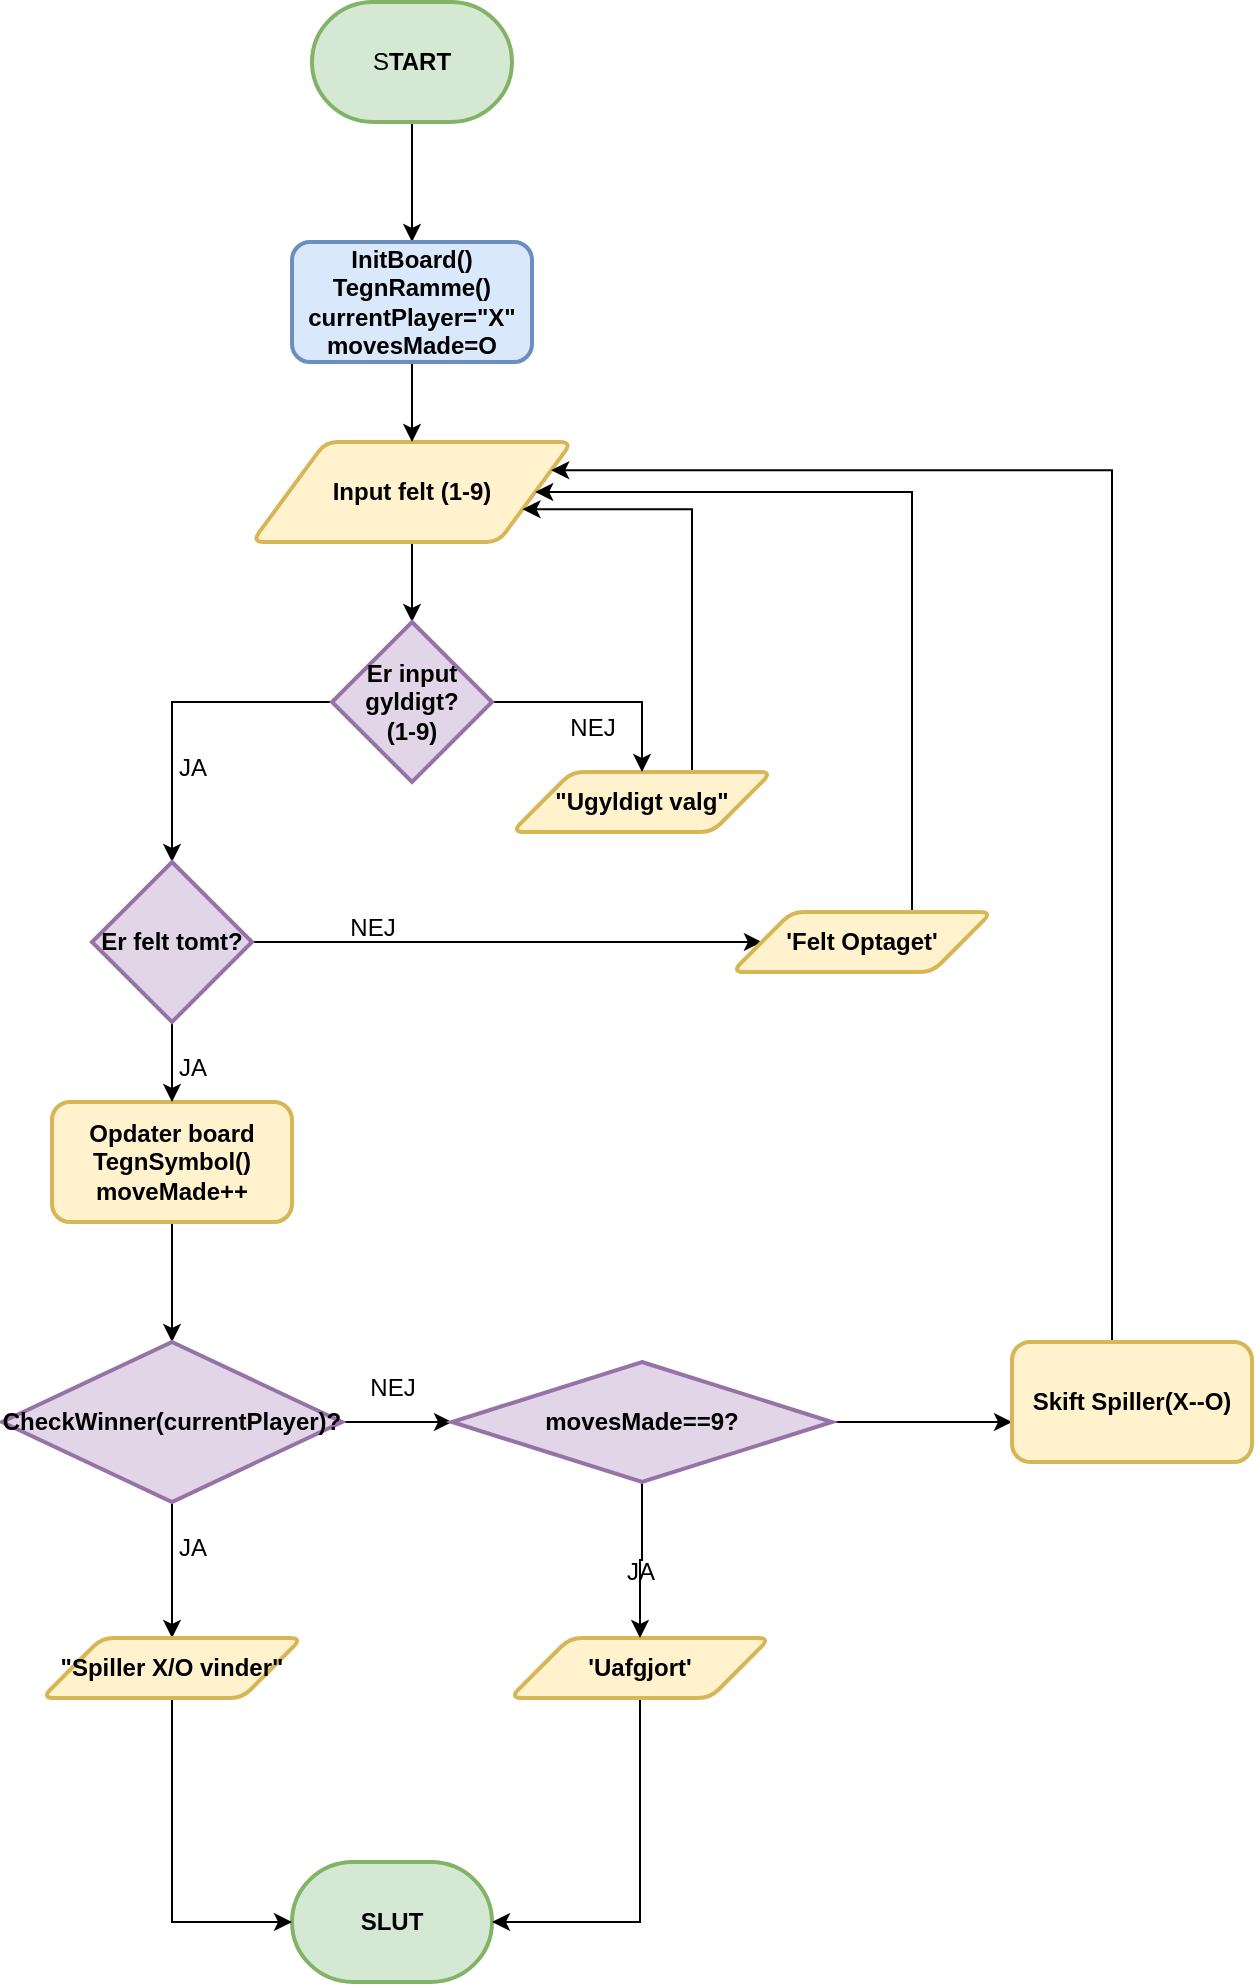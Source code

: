 <mxfile version="28.0.6">
  <diagram name="Page-1" id="8jJ8-XjguwY_mV0qFERU">
    <mxGraphModel dx="1808" dy="2051" grid="1" gridSize="10" guides="1" tooltips="1" connect="1" arrows="0" fold="1" page="1" pageScale="1" pageWidth="827" pageHeight="1169" background="#ffffff" math="0" shadow="0">
      <root>
        <mxCell id="0" />
        <mxCell id="1" parent="0" />
        <mxCell id="5oWOUqFKsdOho73VTgOQ-17" value="" style="edgeStyle=orthogonalEdgeStyle;rounded=0;orthogonalLoop=1;jettySize=auto;html=1;" edge="1" parent="1" source="5oWOUqFKsdOho73VTgOQ-1" target="5oWOUqFKsdOho73VTgOQ-6">
          <mxGeometry relative="1" as="geometry" />
        </mxCell>
        <mxCell id="5oWOUqFKsdOho73VTgOQ-1" value="S&lt;b&gt;TART&lt;/b&gt;" style="strokeWidth=2;html=1;shape=mxgraph.flowchart.terminator;whiteSpace=wrap;fillColor=#d5e8d4;strokeColor=#82b366;" vertex="1" parent="1">
          <mxGeometry x="250" y="-50" width="100" height="60" as="geometry" />
        </mxCell>
        <mxCell id="5oWOUqFKsdOho73VTgOQ-2" value="&lt;b&gt;SLUT&lt;/b&gt;" style="strokeWidth=2;html=1;shape=mxgraph.flowchart.terminator;whiteSpace=wrap;fillColor=#d5e8d4;strokeColor=#82b366;" vertex="1" parent="1">
          <mxGeometry x="240" y="880" width="100" height="60" as="geometry" />
        </mxCell>
        <mxCell id="5oWOUqFKsdOho73VTgOQ-20" value="" style="edgeStyle=orthogonalEdgeStyle;rounded=0;orthogonalLoop=1;jettySize=auto;html=1;" edge="1" parent="1" source="5oWOUqFKsdOho73VTgOQ-4" target="5oWOUqFKsdOho73VTgOQ-9">
          <mxGeometry relative="1" as="geometry" />
        </mxCell>
        <mxCell id="5oWOUqFKsdOho73VTgOQ-4" value="&lt;b&gt;Input felt (1-9)&lt;/b&gt;" style="shape=parallelogram;html=1;strokeWidth=2;perimeter=parallelogramPerimeter;whiteSpace=wrap;rounded=1;arcSize=12;size=0.23;fillColor=#fff2cc;strokeColor=#d6b656;" vertex="1" parent="1">
          <mxGeometry x="220" y="170" width="160" height="50" as="geometry" />
        </mxCell>
        <mxCell id="5oWOUqFKsdOho73VTgOQ-44" style="edgeStyle=orthogonalEdgeStyle;rounded=0;orthogonalLoop=1;jettySize=auto;html=1;entryX=1;entryY=0.75;entryDx=0;entryDy=0;" edge="1" parent="1" source="5oWOUqFKsdOho73VTgOQ-5" target="5oWOUqFKsdOho73VTgOQ-4">
          <mxGeometry relative="1" as="geometry">
            <Array as="points">
              <mxPoint x="440" y="204" />
            </Array>
          </mxGeometry>
        </mxCell>
        <mxCell id="5oWOUqFKsdOho73VTgOQ-5" value="&quot;Ugyldigt valg&quot;" style="shape=parallelogram;html=1;strokeWidth=2;perimeter=parallelogramPerimeter;whiteSpace=wrap;rounded=1;arcSize=12;size=0.23;fontStyle=1;fillColor=#fff2cc;strokeColor=#d6b656;" vertex="1" parent="1">
          <mxGeometry x="350" y="335" width="130" height="30" as="geometry" />
        </mxCell>
        <mxCell id="5oWOUqFKsdOho73VTgOQ-18" value="" style="edgeStyle=orthogonalEdgeStyle;rounded=0;orthogonalLoop=1;jettySize=auto;html=1;" edge="1" parent="1" source="5oWOUqFKsdOho73VTgOQ-6" target="5oWOUqFKsdOho73VTgOQ-4">
          <mxGeometry relative="1" as="geometry" />
        </mxCell>
        <mxCell id="5oWOUqFKsdOho73VTgOQ-6" value="&lt;b&gt;InitBoard()&lt;/b&gt;&lt;div&gt;&lt;b&gt;TegnRamme()&lt;/b&gt;&lt;/div&gt;&lt;div&gt;&lt;b&gt;currentPlayer=&quot;X&quot;&lt;/b&gt;&lt;/div&gt;&lt;div&gt;&lt;b&gt;movesMade=O&lt;/b&gt;&lt;/div&gt;" style="rounded=1;whiteSpace=wrap;html=1;strokeWidth=2;fillColor=#dae8fc;strokeColor=#6c8ebf;" vertex="1" parent="1">
          <mxGeometry x="240" y="70" width="120" height="60" as="geometry" />
        </mxCell>
        <mxCell id="5oWOUqFKsdOho73VTgOQ-29" value="" style="edgeStyle=orthogonalEdgeStyle;rounded=0;orthogonalLoop=1;jettySize=auto;html=1;" edge="1" parent="1" source="5oWOUqFKsdOho73VTgOQ-7" target="5oWOUqFKsdOho73VTgOQ-10">
          <mxGeometry relative="1" as="geometry" />
        </mxCell>
        <mxCell id="5oWOUqFKsdOho73VTgOQ-7" value="Opdater board TegnSymbol()&lt;div&gt;moveMade++&lt;/div&gt;" style="rounded=1;whiteSpace=wrap;html=1;strokeWidth=2;fontStyle=1;fillColor=#fff2cc;strokeColor=#d6b656;" vertex="1" parent="1">
          <mxGeometry x="120" y="500" width="120" height="60" as="geometry" />
        </mxCell>
        <mxCell id="5oWOUqFKsdOho73VTgOQ-21" value="" style="edgeStyle=orthogonalEdgeStyle;rounded=0;orthogonalLoop=1;jettySize=auto;html=1;" edge="1" parent="1" source="5oWOUqFKsdOho73VTgOQ-9" target="5oWOUqFKsdOho73VTgOQ-11">
          <mxGeometry relative="1" as="geometry">
            <Array as="points">
              <mxPoint x="180" y="300" />
            </Array>
          </mxGeometry>
        </mxCell>
        <mxCell id="5oWOUqFKsdOho73VTgOQ-23" value="" style="edgeStyle=orthogonalEdgeStyle;rounded=0;orthogonalLoop=1;jettySize=auto;html=1;" edge="1" parent="1" source="5oWOUqFKsdOho73VTgOQ-9" target="5oWOUqFKsdOho73VTgOQ-5">
          <mxGeometry relative="1" as="geometry">
            <Array as="points">
              <mxPoint x="415" y="300" />
            </Array>
          </mxGeometry>
        </mxCell>
        <mxCell id="5oWOUqFKsdOho73VTgOQ-9" value="&lt;b&gt;Er input gyldigt?&lt;/b&gt;&lt;div&gt;&lt;b&gt;(1-9)&lt;/b&gt;&lt;/div&gt;" style="rhombus;whiteSpace=wrap;html=1;strokeWidth=2;fontStyle=0;fillColor=#e1d5e7;strokeColor=#9673a6;" vertex="1" parent="1">
          <mxGeometry x="260" y="260" width="80" height="80" as="geometry" />
        </mxCell>
        <mxCell id="5oWOUqFKsdOho73VTgOQ-31" value="" style="edgeStyle=orthogonalEdgeStyle;rounded=0;orthogonalLoop=1;jettySize=auto;html=1;" edge="1" parent="1" source="5oWOUqFKsdOho73VTgOQ-10" target="5oWOUqFKsdOho73VTgOQ-13">
          <mxGeometry relative="1" as="geometry" />
        </mxCell>
        <mxCell id="5oWOUqFKsdOho73VTgOQ-34" value="" style="edgeStyle=orthogonalEdgeStyle;rounded=0;orthogonalLoop=1;jettySize=auto;html=1;" edge="1" parent="1" source="5oWOUqFKsdOho73VTgOQ-10" target="5oWOUqFKsdOho73VTgOQ-15">
          <mxGeometry relative="1" as="geometry" />
        </mxCell>
        <mxCell id="5oWOUqFKsdOho73VTgOQ-10" value="CheckWinner(currentPlayer)?" style="rhombus;whiteSpace=wrap;html=1;strokeWidth=2;fillColor=#e1d5e7;strokeColor=#9673a6;fontStyle=1" vertex="1" parent="1">
          <mxGeometry x="95" y="620" width="170" height="80" as="geometry" />
        </mxCell>
        <mxCell id="5oWOUqFKsdOho73VTgOQ-22" value="" style="edgeStyle=orthogonalEdgeStyle;rounded=0;orthogonalLoop=1;jettySize=auto;html=1;" edge="1" parent="1" source="5oWOUqFKsdOho73VTgOQ-11" target="5oWOUqFKsdOho73VTgOQ-7">
          <mxGeometry relative="1" as="geometry" />
        </mxCell>
        <mxCell id="5oWOUqFKsdOho73VTgOQ-24" value="" style="edgeStyle=orthogonalEdgeStyle;rounded=0;orthogonalLoop=1;jettySize=auto;html=1;" edge="1" parent="1" source="5oWOUqFKsdOho73VTgOQ-11" target="5oWOUqFKsdOho73VTgOQ-12">
          <mxGeometry relative="1" as="geometry" />
        </mxCell>
        <mxCell id="5oWOUqFKsdOho73VTgOQ-11" value="&lt;b&gt;Er felt tomt?&lt;/b&gt;" style="rhombus;whiteSpace=wrap;html=1;strokeWidth=2;fillColor=#e1d5e7;strokeColor=#9673a6;" vertex="1" parent="1">
          <mxGeometry x="140" y="380" width="80" height="80" as="geometry" />
        </mxCell>
        <mxCell id="5oWOUqFKsdOho73VTgOQ-43" style="edgeStyle=orthogonalEdgeStyle;rounded=0;orthogonalLoop=1;jettySize=auto;html=1;entryX=1;entryY=0.5;entryDx=0;entryDy=0;" edge="1" parent="1" source="5oWOUqFKsdOho73VTgOQ-12" target="5oWOUqFKsdOho73VTgOQ-4">
          <mxGeometry relative="1" as="geometry">
            <Array as="points">
              <mxPoint x="550" y="195" />
            </Array>
          </mxGeometry>
        </mxCell>
        <mxCell id="5oWOUqFKsdOho73VTgOQ-12" value="&#39;Felt Optaget&#39;" style="shape=parallelogram;html=1;strokeWidth=2;perimeter=parallelogramPerimeter;whiteSpace=wrap;rounded=1;arcSize=12;size=0.23;fontStyle=1;fillColor=#fff2cc;strokeColor=#d6b656;" vertex="1" parent="1">
          <mxGeometry x="460" y="405" width="130" height="30" as="geometry" />
        </mxCell>
        <mxCell id="5oWOUqFKsdOho73VTgOQ-33" value="" style="edgeStyle=orthogonalEdgeStyle;rounded=0;orthogonalLoop=1;jettySize=auto;html=1;" edge="1" parent="1" source="5oWOUqFKsdOho73VTgOQ-13" target="5oWOUqFKsdOho73VTgOQ-2">
          <mxGeometry relative="1" as="geometry">
            <Array as="points">
              <mxPoint x="180" y="910" />
            </Array>
          </mxGeometry>
        </mxCell>
        <mxCell id="5oWOUqFKsdOho73VTgOQ-13" value="&quot;Spiller X/O vinder&quot;" style="shape=parallelogram;html=1;strokeWidth=2;perimeter=parallelogramPerimeter;whiteSpace=wrap;rounded=1;arcSize=12;size=0.23;fontStyle=1;fillColor=#fff2cc;strokeColor=#d6b656;" vertex="1" parent="1">
          <mxGeometry x="115" y="768" width="130" height="30" as="geometry" />
        </mxCell>
        <mxCell id="5oWOUqFKsdOho73VTgOQ-40" value="" style="edgeStyle=orthogonalEdgeStyle;rounded=0;orthogonalLoop=1;jettySize=auto;html=1;" edge="1" parent="1" source="5oWOUqFKsdOho73VTgOQ-14" target="5oWOUqFKsdOho73VTgOQ-2">
          <mxGeometry relative="1" as="geometry">
            <Array as="points">
              <mxPoint x="414" y="910" />
            </Array>
          </mxGeometry>
        </mxCell>
        <mxCell id="5oWOUqFKsdOho73VTgOQ-14" value="&#39;Uafgjort&#39;" style="shape=parallelogram;html=1;strokeWidth=2;perimeter=parallelogramPerimeter;whiteSpace=wrap;rounded=1;arcSize=12;size=0.23;fontStyle=1;fillColor=#fff2cc;strokeColor=#d6b656;" vertex="1" parent="1">
          <mxGeometry x="349" y="768" width="130" height="30" as="geometry" />
        </mxCell>
        <mxCell id="5oWOUqFKsdOho73VTgOQ-36" value="" style="edgeStyle=orthogonalEdgeStyle;rounded=0;orthogonalLoop=1;jettySize=auto;html=1;" edge="1" parent="1" source="5oWOUqFKsdOho73VTgOQ-15" target="5oWOUqFKsdOho73VTgOQ-14">
          <mxGeometry relative="1" as="geometry" />
        </mxCell>
        <mxCell id="5oWOUqFKsdOho73VTgOQ-38" value="" style="edgeStyle=orthogonalEdgeStyle;rounded=0;orthogonalLoop=1;jettySize=auto;html=1;" edge="1" parent="1" source="5oWOUqFKsdOho73VTgOQ-15" target="5oWOUqFKsdOho73VTgOQ-16">
          <mxGeometry relative="1" as="geometry">
            <Array as="points">
              <mxPoint x="610" y="660" />
            </Array>
          </mxGeometry>
        </mxCell>
        <mxCell id="5oWOUqFKsdOho73VTgOQ-15" value="&lt;b&gt;movesMade==9?&lt;/b&gt;" style="rhombus;whiteSpace=wrap;html=1;strokeWidth=2;fillColor=#e1d5e7;strokeColor=#9673a6;" vertex="1" parent="1">
          <mxGeometry x="320" y="630" width="190" height="60" as="geometry" />
        </mxCell>
        <mxCell id="5oWOUqFKsdOho73VTgOQ-41" style="edgeStyle=orthogonalEdgeStyle;rounded=0;orthogonalLoop=1;jettySize=auto;html=1;entryX=1;entryY=0.25;entryDx=0;entryDy=0;" edge="1" parent="1" source="5oWOUqFKsdOho73VTgOQ-16" target="5oWOUqFKsdOho73VTgOQ-4">
          <mxGeometry relative="1" as="geometry">
            <mxPoint x="650" y="170" as="targetPoint" />
            <Array as="points">
              <mxPoint x="650" y="184" />
            </Array>
          </mxGeometry>
        </mxCell>
        <mxCell id="5oWOUqFKsdOho73VTgOQ-16" value="Skift Spiller(X--O)" style="rounded=1;whiteSpace=wrap;html=1;strokeWidth=2;fontStyle=1;fillColor=#fff2cc;strokeColor=#d6b656;" vertex="1" parent="1">
          <mxGeometry x="600" y="620" width="120" height="60" as="geometry" />
        </mxCell>
        <mxCell id="5oWOUqFKsdOho73VTgOQ-25" value="JA" style="text;html=1;align=center;verticalAlign=middle;resizable=0;points=[];autosize=1;strokeColor=none;fillColor=none;" vertex="1" parent="1">
          <mxGeometry x="170" y="318" width="40" height="30" as="geometry" />
        </mxCell>
        <mxCell id="5oWOUqFKsdOho73VTgOQ-26" value="NEJ" style="text;html=1;align=center;verticalAlign=middle;resizable=0;points=[];autosize=1;strokeColor=none;fillColor=none;" vertex="1" parent="1">
          <mxGeometry x="365" y="298" width="50" height="30" as="geometry" />
        </mxCell>
        <mxCell id="5oWOUqFKsdOho73VTgOQ-27" value="NEJ" style="text;html=1;align=center;verticalAlign=middle;resizable=0;points=[];autosize=1;strokeColor=none;fillColor=none;" vertex="1" parent="1">
          <mxGeometry x="255" y="398" width="50" height="30" as="geometry" />
        </mxCell>
        <mxCell id="5oWOUqFKsdOho73VTgOQ-28" value="JA" style="text;html=1;align=center;verticalAlign=middle;resizable=0;points=[];autosize=1;strokeColor=none;fillColor=none;" vertex="1" parent="1">
          <mxGeometry x="170" y="468" width="40" height="30" as="geometry" />
        </mxCell>
        <mxCell id="5oWOUqFKsdOho73VTgOQ-32" value="JA" style="text;html=1;align=center;verticalAlign=middle;resizable=0;points=[];autosize=1;strokeColor=none;fillColor=none;" vertex="1" parent="1">
          <mxGeometry x="170" y="708" width="40" height="30" as="geometry" />
        </mxCell>
        <mxCell id="5oWOUqFKsdOho73VTgOQ-35" value="NEJ" style="text;html=1;align=center;verticalAlign=middle;resizable=0;points=[];autosize=1;strokeColor=none;fillColor=none;" vertex="1" parent="1">
          <mxGeometry x="265" y="628" width="50" height="30" as="geometry" />
        </mxCell>
        <mxCell id="5oWOUqFKsdOho73VTgOQ-37" value="JA" style="text;html=1;align=center;verticalAlign=middle;resizable=0;points=[];autosize=1;strokeColor=none;fillColor=none;" vertex="1" parent="1">
          <mxGeometry x="394" y="720" width="40" height="30" as="geometry" />
        </mxCell>
      </root>
    </mxGraphModel>
  </diagram>
</mxfile>
